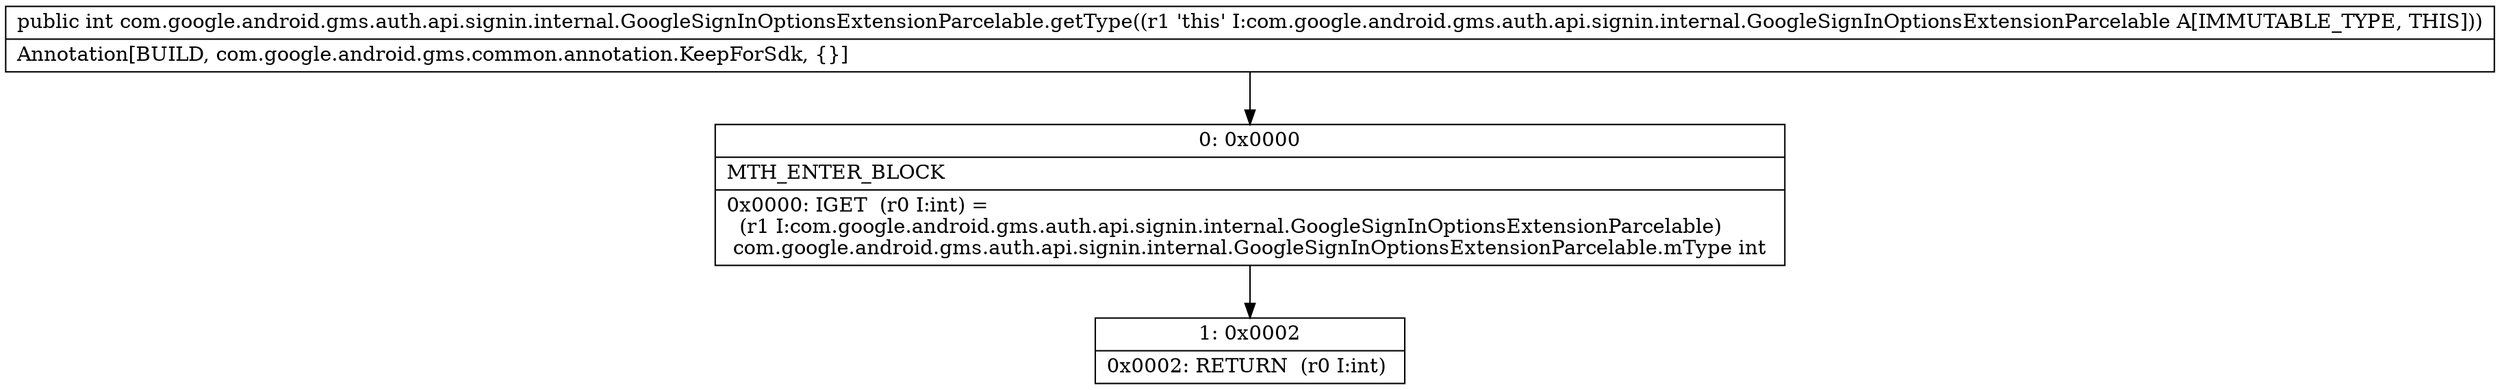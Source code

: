 digraph "CFG forcom.google.android.gms.auth.api.signin.internal.GoogleSignInOptionsExtensionParcelable.getType()I" {
Node_0 [shape=record,label="{0\:\ 0x0000|MTH_ENTER_BLOCK\l|0x0000: IGET  (r0 I:int) = \l  (r1 I:com.google.android.gms.auth.api.signin.internal.GoogleSignInOptionsExtensionParcelable)\l com.google.android.gms.auth.api.signin.internal.GoogleSignInOptionsExtensionParcelable.mType int \l}"];
Node_1 [shape=record,label="{1\:\ 0x0002|0x0002: RETURN  (r0 I:int) \l}"];
MethodNode[shape=record,label="{public int com.google.android.gms.auth.api.signin.internal.GoogleSignInOptionsExtensionParcelable.getType((r1 'this' I:com.google.android.gms.auth.api.signin.internal.GoogleSignInOptionsExtensionParcelable A[IMMUTABLE_TYPE, THIS]))  | Annotation[BUILD, com.google.android.gms.common.annotation.KeepForSdk, \{\}]\l}"];
MethodNode -> Node_0;
Node_0 -> Node_1;
}

